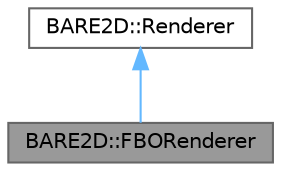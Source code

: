 digraph "BARE2D::FBORenderer"
{
 // INTERACTIVE_SVG=YES
 // LATEX_PDF_SIZE
  bgcolor="transparent";
  edge [fontname=Helvetica,fontsize=10,labelfontname=Helvetica,labelfontsize=10];
  node [fontname=Helvetica,fontsize=10,shape=box,height=0.2,width=0.4];
  Node1 [label="BARE2D::FBORenderer",height=0.2,width=0.4,color="gray40", fillcolor="grey60", style="filled", fontcolor="black",tooltip="The FBORenderer represents and manages an entire FrameBufferObject. This allows one to draw entire sc..."];
  Node2 -> Node1 [dir="back",color="steelblue1",style="solid"];
  Node2 [label="BARE2D::Renderer",height=0.2,width=0.4,color="gray40", fillcolor="white", style="filled",URL="$class_b_a_r_e2_d_1_1_renderer.html",tooltip="The renderer class holds some shader program, manages some VBO, some render batch(es),..."];
}
